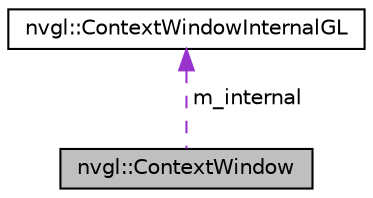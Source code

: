 digraph "nvgl::ContextWindow"
{
 // LATEX_PDF_SIZE
  edge [fontname="Helvetica",fontsize="10",labelfontname="Helvetica",labelfontsize="10"];
  node [fontname="Helvetica",fontsize="10",shape=record];
  Node1 [label="nvgl::ContextWindow",height=0.2,width=0.4,color="black", fillcolor="grey75", style="filled", fontcolor="black",tooltip=" "];
  Node2 -> Node1 [dir="back",color="darkorchid3",fontsize="10",style="dashed",label=" m_internal" ,fontname="Helvetica"];
  Node2 [label="nvgl::ContextWindowInternalGL",height=0.2,width=0.4,color="black", fillcolor="white", style="filled",URL="$structnvgl_1_1_context_window_internal_g_l.html",tooltip=" "];
}
